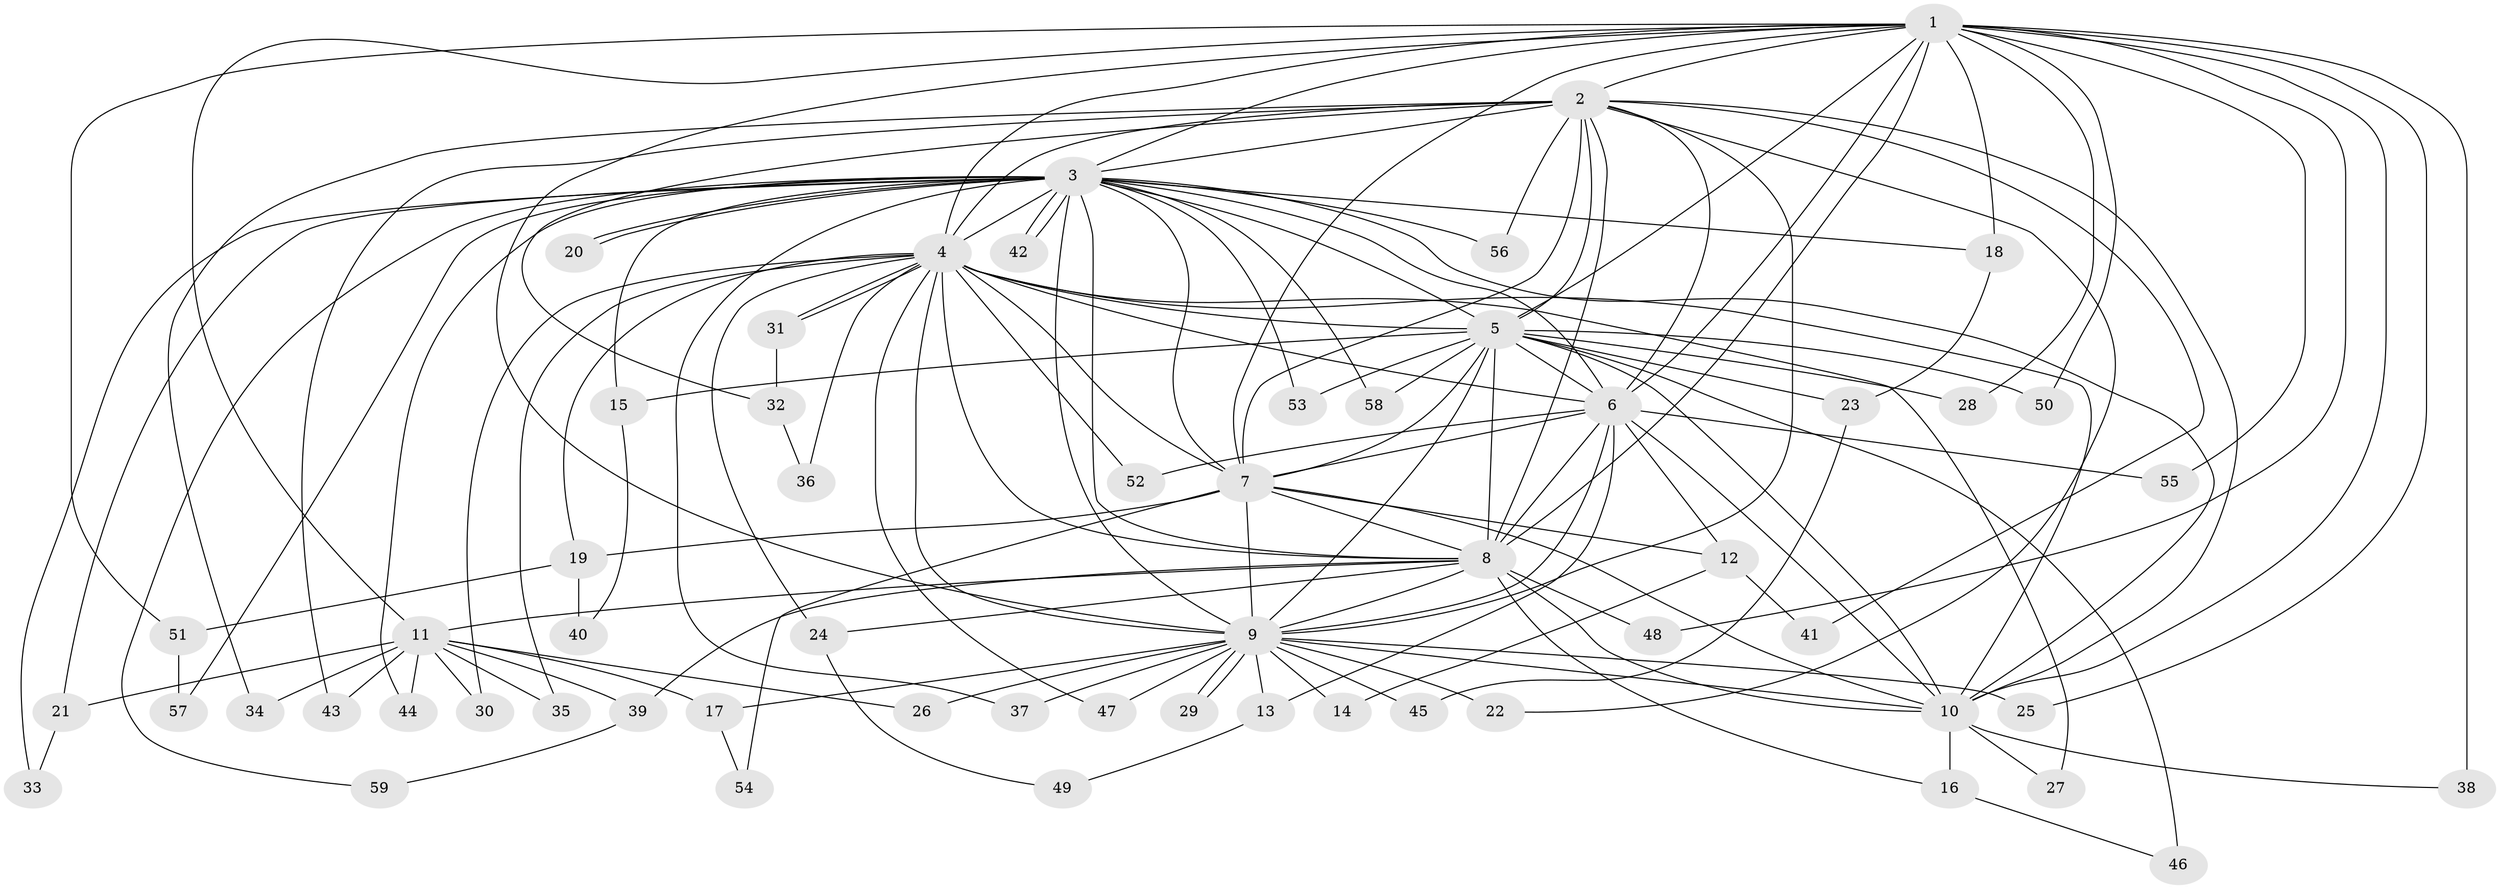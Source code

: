 // coarse degree distribution, {21: 0.024390243902439025, 23: 0.024390243902439025, 8: 0.04878048780487805, 3: 0.04878048780487805, 2: 0.5853658536585366, 4: 0.024390243902439025, 1: 0.21951219512195122, 9: 0.024390243902439025}
// Generated by graph-tools (version 1.1) at 2025/46/03/04/25 21:46:32]
// undirected, 59 vertices, 143 edges
graph export_dot {
graph [start="1"]
  node [color=gray90,style=filled];
  1;
  2;
  3;
  4;
  5;
  6;
  7;
  8;
  9;
  10;
  11;
  12;
  13;
  14;
  15;
  16;
  17;
  18;
  19;
  20;
  21;
  22;
  23;
  24;
  25;
  26;
  27;
  28;
  29;
  30;
  31;
  32;
  33;
  34;
  35;
  36;
  37;
  38;
  39;
  40;
  41;
  42;
  43;
  44;
  45;
  46;
  47;
  48;
  49;
  50;
  51;
  52;
  53;
  54;
  55;
  56;
  57;
  58;
  59;
  1 -- 2;
  1 -- 3;
  1 -- 4;
  1 -- 5;
  1 -- 6;
  1 -- 7;
  1 -- 8;
  1 -- 9;
  1 -- 10;
  1 -- 11;
  1 -- 18;
  1 -- 25;
  1 -- 28;
  1 -- 38;
  1 -- 48;
  1 -- 50;
  1 -- 51;
  1 -- 55;
  2 -- 3;
  2 -- 4;
  2 -- 5;
  2 -- 6;
  2 -- 7;
  2 -- 8;
  2 -- 9;
  2 -- 10;
  2 -- 22;
  2 -- 32;
  2 -- 34;
  2 -- 41;
  2 -- 43;
  2 -- 56;
  3 -- 4;
  3 -- 5;
  3 -- 6;
  3 -- 7;
  3 -- 8;
  3 -- 9;
  3 -- 10;
  3 -- 15;
  3 -- 18;
  3 -- 20;
  3 -- 20;
  3 -- 21;
  3 -- 33;
  3 -- 37;
  3 -- 42;
  3 -- 42;
  3 -- 44;
  3 -- 53;
  3 -- 56;
  3 -- 57;
  3 -- 58;
  3 -- 59;
  4 -- 5;
  4 -- 6;
  4 -- 7;
  4 -- 8;
  4 -- 9;
  4 -- 10;
  4 -- 19;
  4 -- 24;
  4 -- 27;
  4 -- 30;
  4 -- 31;
  4 -- 31;
  4 -- 35;
  4 -- 36;
  4 -- 47;
  4 -- 52;
  5 -- 6;
  5 -- 7;
  5 -- 8;
  5 -- 9;
  5 -- 10;
  5 -- 15;
  5 -- 23;
  5 -- 28;
  5 -- 46;
  5 -- 50;
  5 -- 53;
  5 -- 58;
  6 -- 7;
  6 -- 8;
  6 -- 9;
  6 -- 10;
  6 -- 12;
  6 -- 13;
  6 -- 52;
  6 -- 55;
  7 -- 8;
  7 -- 9;
  7 -- 10;
  7 -- 12;
  7 -- 19;
  7 -- 54;
  8 -- 9;
  8 -- 10;
  8 -- 11;
  8 -- 16;
  8 -- 24;
  8 -- 39;
  8 -- 48;
  9 -- 10;
  9 -- 13;
  9 -- 14;
  9 -- 17;
  9 -- 22;
  9 -- 25;
  9 -- 26;
  9 -- 29;
  9 -- 29;
  9 -- 37;
  9 -- 45;
  9 -- 47;
  10 -- 16;
  10 -- 27;
  10 -- 38;
  11 -- 17;
  11 -- 21;
  11 -- 26;
  11 -- 30;
  11 -- 34;
  11 -- 35;
  11 -- 39;
  11 -- 43;
  11 -- 44;
  12 -- 14;
  12 -- 41;
  13 -- 49;
  15 -- 40;
  16 -- 46;
  17 -- 54;
  18 -- 23;
  19 -- 40;
  19 -- 51;
  21 -- 33;
  23 -- 45;
  24 -- 49;
  31 -- 32;
  32 -- 36;
  39 -- 59;
  51 -- 57;
}
